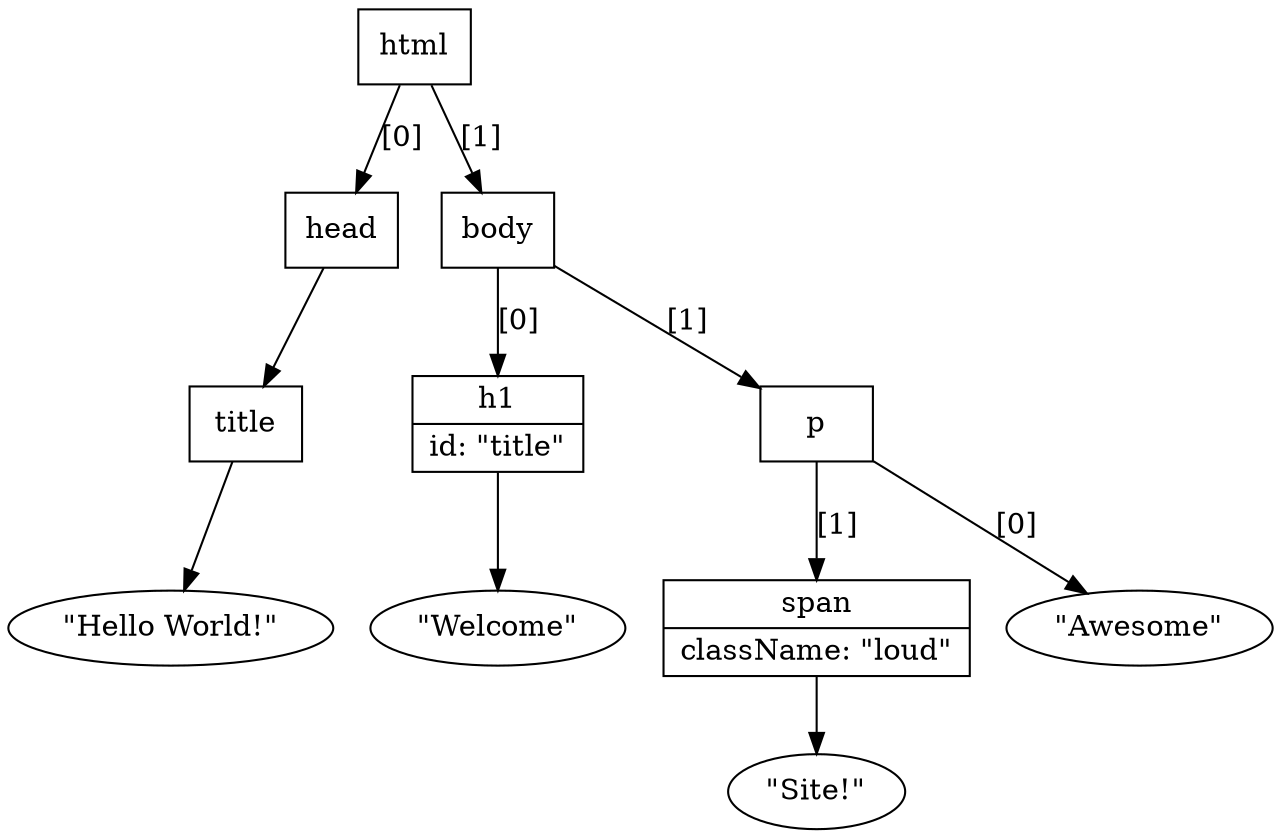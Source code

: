 digraph DOM {

  // ###########################################################################
  graph [rankdir=TB];
  node  [shape="record"];
  edge  [];

  // ###########################################################################
  h1 [label="{h1|id: \"title\"}"];
  span [label="{span|className: \"loud\"}"];
  hw [label="\"Hello World!\"", shape="oval"];
  welcome [label="\"Welcome\"", shape="oval"];
  awesome [label="\"Awesome\"", shape="oval"];
  site [label="\"Site!\"" shape="oval"];

  // ###########################################################################
  html -> head [label="[0]"];
  html -> body [label="[1]"];
  head -> title -> hw;
  body -> h1 [label="[0]"];
  body -> p [label="[1]"];
  h1 -> welcome;
  p -> awesome [label="[0]"];
  p -> span [label="[1]"];
  span -> site;
}

